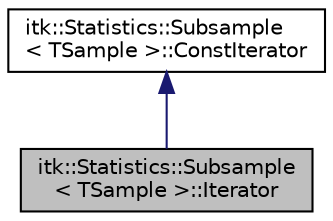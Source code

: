 digraph "itk::Statistics::Subsample&lt; TSample &gt;::Iterator"
{
 // LATEX_PDF_SIZE
  edge [fontname="Helvetica",fontsize="10",labelfontname="Helvetica",labelfontsize="10"];
  node [fontname="Helvetica",fontsize="10",shape=record];
  Node1 [label="itk::Statistics::Subsample\l\< TSample \>::Iterator",height=0.2,width=0.4,color="black", fillcolor="grey75", style="filled", fontcolor="black",tooltip=" "];
  Node2 -> Node1 [dir="back",color="midnightblue",fontsize="10",style="solid",fontname="Helvetica"];
  Node2 [label="itk::Statistics::Subsample\l\< TSample \>::ConstIterator",height=0.2,width=0.4,color="black", fillcolor="white", style="filled",URL="$classitk_1_1Statistics_1_1Subsample_1_1ConstIterator.html",tooltip=" "];
}

